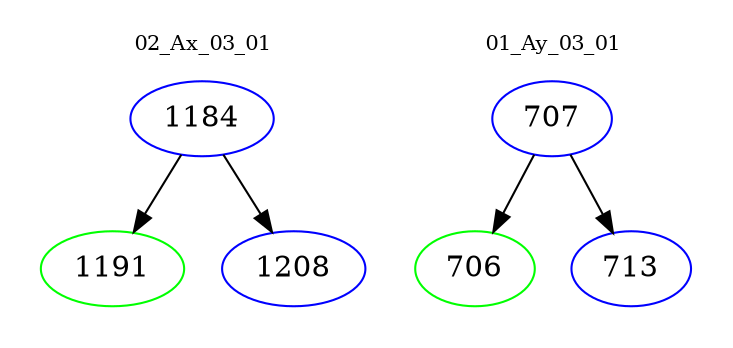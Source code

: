 digraph{
subgraph cluster_0 {
color = white
label = "02_Ax_03_01";
fontsize=10;
T0_1184 [label="1184", color="blue"]
T0_1184 -> T0_1191 [color="black"]
T0_1191 [label="1191", color="green"]
T0_1184 -> T0_1208 [color="black"]
T0_1208 [label="1208", color="blue"]
}
subgraph cluster_1 {
color = white
label = "01_Ay_03_01";
fontsize=10;
T1_707 [label="707", color="blue"]
T1_707 -> T1_706 [color="black"]
T1_706 [label="706", color="green"]
T1_707 -> T1_713 [color="black"]
T1_713 [label="713", color="blue"]
}
}
